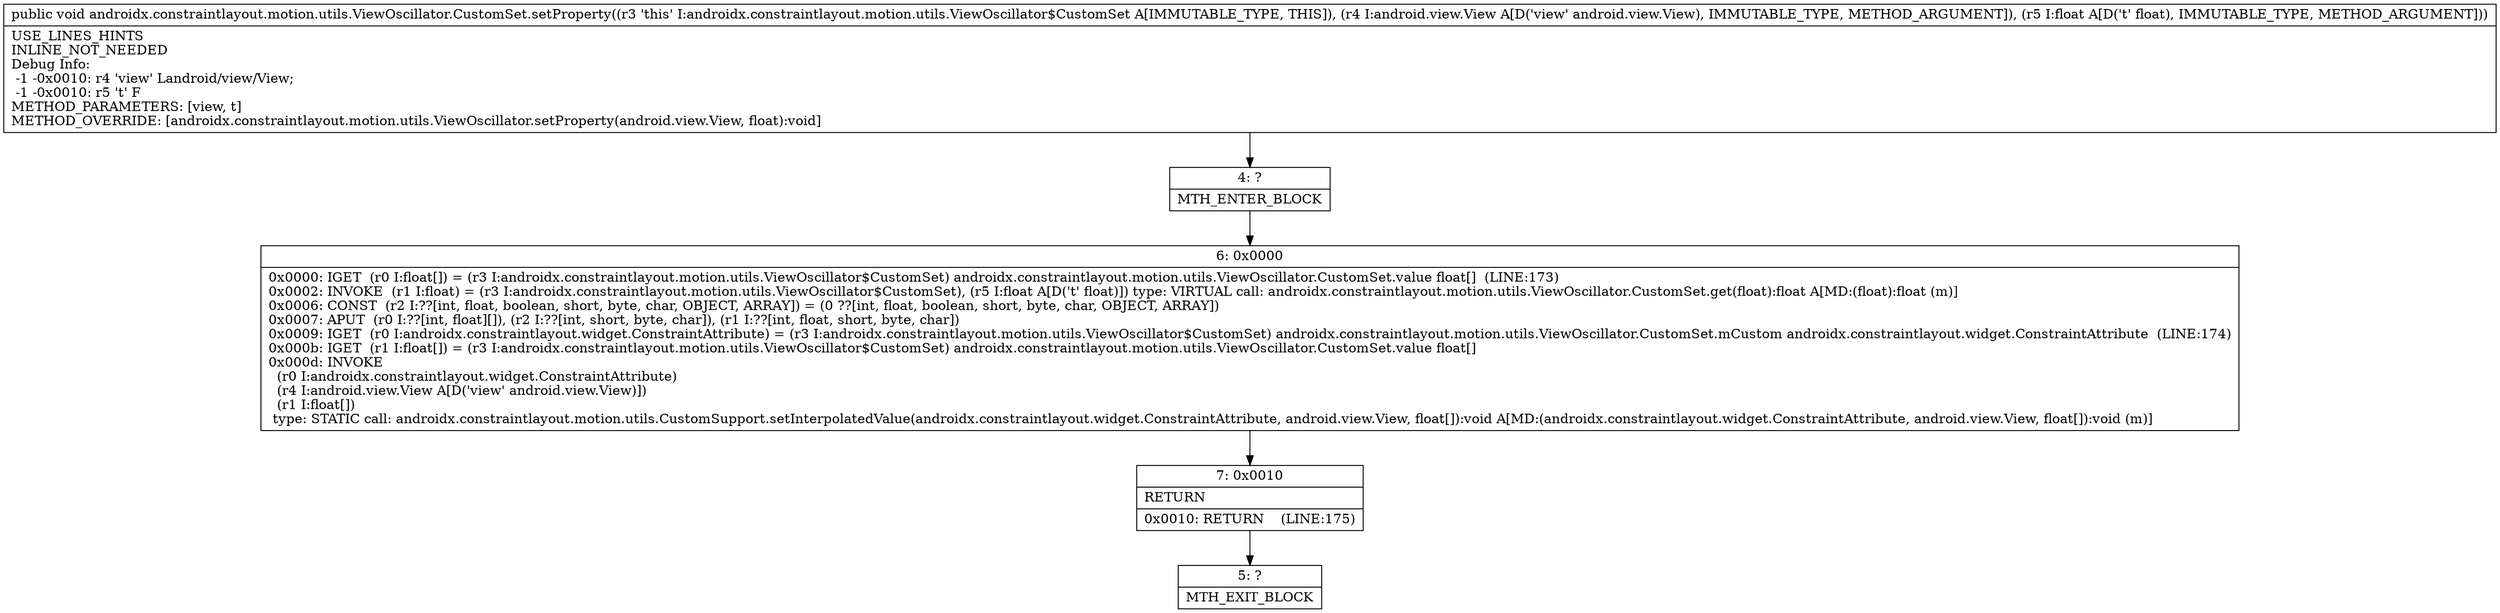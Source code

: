 digraph "CFG forandroidx.constraintlayout.motion.utils.ViewOscillator.CustomSet.setProperty(Landroid\/view\/View;F)V" {
Node_4 [shape=record,label="{4\:\ ?|MTH_ENTER_BLOCK\l}"];
Node_6 [shape=record,label="{6\:\ 0x0000|0x0000: IGET  (r0 I:float[]) = (r3 I:androidx.constraintlayout.motion.utils.ViewOscillator$CustomSet) androidx.constraintlayout.motion.utils.ViewOscillator.CustomSet.value float[]  (LINE:173)\l0x0002: INVOKE  (r1 I:float) = (r3 I:androidx.constraintlayout.motion.utils.ViewOscillator$CustomSet), (r5 I:float A[D('t' float)]) type: VIRTUAL call: androidx.constraintlayout.motion.utils.ViewOscillator.CustomSet.get(float):float A[MD:(float):float (m)]\l0x0006: CONST  (r2 I:??[int, float, boolean, short, byte, char, OBJECT, ARRAY]) = (0 ??[int, float, boolean, short, byte, char, OBJECT, ARRAY]) \l0x0007: APUT  (r0 I:??[int, float][]), (r2 I:??[int, short, byte, char]), (r1 I:??[int, float, short, byte, char]) \l0x0009: IGET  (r0 I:androidx.constraintlayout.widget.ConstraintAttribute) = (r3 I:androidx.constraintlayout.motion.utils.ViewOscillator$CustomSet) androidx.constraintlayout.motion.utils.ViewOscillator.CustomSet.mCustom androidx.constraintlayout.widget.ConstraintAttribute  (LINE:174)\l0x000b: IGET  (r1 I:float[]) = (r3 I:androidx.constraintlayout.motion.utils.ViewOscillator$CustomSet) androidx.constraintlayout.motion.utils.ViewOscillator.CustomSet.value float[] \l0x000d: INVOKE  \l  (r0 I:androidx.constraintlayout.widget.ConstraintAttribute)\l  (r4 I:android.view.View A[D('view' android.view.View)])\l  (r1 I:float[])\l type: STATIC call: androidx.constraintlayout.motion.utils.CustomSupport.setInterpolatedValue(androidx.constraintlayout.widget.ConstraintAttribute, android.view.View, float[]):void A[MD:(androidx.constraintlayout.widget.ConstraintAttribute, android.view.View, float[]):void (m)]\l}"];
Node_7 [shape=record,label="{7\:\ 0x0010|RETURN\l|0x0010: RETURN    (LINE:175)\l}"];
Node_5 [shape=record,label="{5\:\ ?|MTH_EXIT_BLOCK\l}"];
MethodNode[shape=record,label="{public void androidx.constraintlayout.motion.utils.ViewOscillator.CustomSet.setProperty((r3 'this' I:androidx.constraintlayout.motion.utils.ViewOscillator$CustomSet A[IMMUTABLE_TYPE, THIS]), (r4 I:android.view.View A[D('view' android.view.View), IMMUTABLE_TYPE, METHOD_ARGUMENT]), (r5 I:float A[D('t' float), IMMUTABLE_TYPE, METHOD_ARGUMENT]))  | USE_LINES_HINTS\lINLINE_NOT_NEEDED\lDebug Info:\l  \-1 \-0x0010: r4 'view' Landroid\/view\/View;\l  \-1 \-0x0010: r5 't' F\lMETHOD_PARAMETERS: [view, t]\lMETHOD_OVERRIDE: [androidx.constraintlayout.motion.utils.ViewOscillator.setProperty(android.view.View, float):void]\l}"];
MethodNode -> Node_4;Node_4 -> Node_6;
Node_6 -> Node_7;
Node_7 -> Node_5;
}

